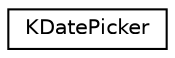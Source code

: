 digraph "Graphical Class Hierarchy"
{
  edge [fontname="Helvetica",fontsize="10",labelfontname="Helvetica",labelfontsize="10"];
  node [fontname="Helvetica",fontsize="10",shape=record];
  rankdir="LR";
  Node0 [label="KDatePicker",height=0.2,width=0.4,color="black", fillcolor="white", style="filled",URL="$classKDatePicker.html",tooltip="A date selection widget. "];
}
